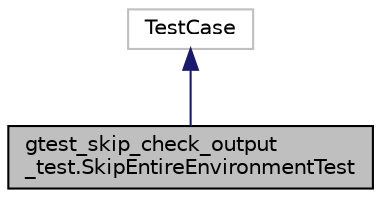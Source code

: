 digraph "gtest_skip_check_output_test.SkipEntireEnvironmentTest"
{
  edge [fontname="Helvetica",fontsize="10",labelfontname="Helvetica",labelfontsize="10"];
  node [fontname="Helvetica",fontsize="10",shape=record];
  Node0 [label="gtest_skip_check_output\l_test.SkipEntireEnvironmentTest",height=0.2,width=0.4,color="black", fillcolor="grey75", style="filled", fontcolor="black"];
  Node1 -> Node0 [dir="back",color="midnightblue",fontsize="10",style="solid",fontname="Helvetica"];
  Node1 [label="TestCase",height=0.2,width=0.4,color="grey75", fillcolor="white", style="filled"];
}
